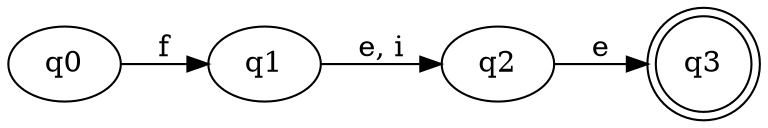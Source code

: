 digraph 7 {
    rankdir = LR
    q3[shape="doublecircle"]

    q0 -> q1[label="f"]
    q1 -> q2[label="e, i"]
    q2 -> q3[label="e"]
}